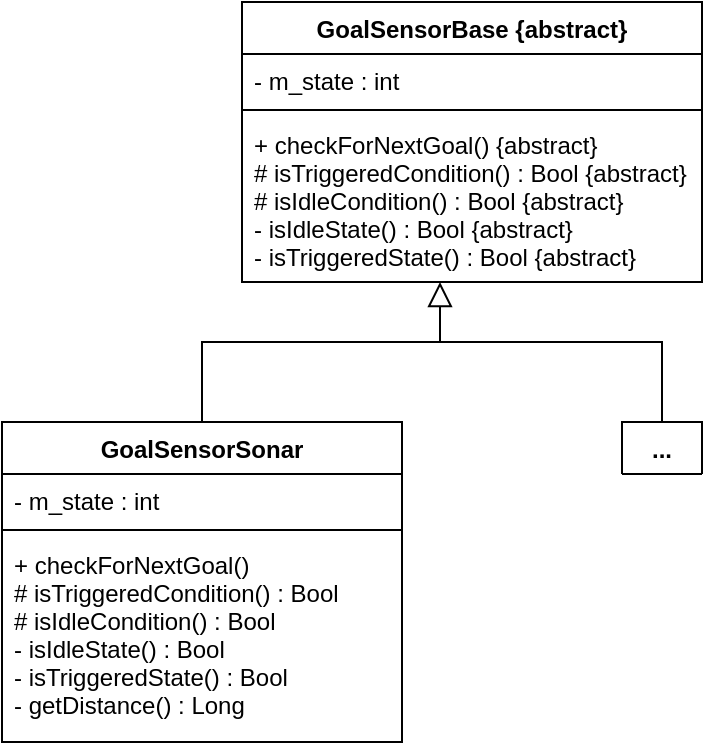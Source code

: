 <mxfile version="12.9.13" type="device"><diagram id="C5RBs43oDa-KdzZeNtuy" name="Page-1"><mxGraphModel dx="853" dy="493" grid="1" gridSize="10" guides="1" tooltips="1" connect="1" arrows="1" fold="1" page="1" pageScale="1" pageWidth="827" pageHeight="1169" math="0" shadow="0"><root><mxCell id="WIyWlLk6GJQsqaUBKTNV-0"/><mxCell id="WIyWlLk6GJQsqaUBKTNV-1" parent="WIyWlLk6GJQsqaUBKTNV-0"/><mxCell id="ECAxJpWKm75R5p4ILyRv-18" style="edgeStyle=orthogonalEdgeStyle;rounded=0;orthogonalLoop=1;jettySize=auto;html=1;endArrow=block;endFill=0;endSize=10;" parent="WIyWlLk6GJQsqaUBKTNV-1" source="ECAxJpWKm75R5p4ILyRv-10" target="FYccLrKfoliNGtK55LhG-5" edge="1"><mxGeometry relative="1" as="geometry"><mxPoint x="225" y="140" as="targetPoint"/><Array as="points"><mxPoint x="120" y="180"/><mxPoint x="239" y="180"/></Array></mxGeometry></mxCell><mxCell id="FYccLrKfoliNGtK55LhG-2" value="GoalSensorBase {abstract}" style="swimlane;fontStyle=1;align=center;verticalAlign=top;childLayout=stackLayout;horizontal=1;startSize=26;horizontalStack=0;resizeParent=1;resizeParentMax=0;resizeLast=0;collapsible=1;marginBottom=0;" vertex="1" parent="WIyWlLk6GJQsqaUBKTNV-1"><mxGeometry x="140" y="10" width="230" height="140" as="geometry"/></mxCell><mxCell id="FYccLrKfoliNGtK55LhG-3" value="- m_state : int" style="text;strokeColor=none;fillColor=none;align=left;verticalAlign=top;spacingLeft=4;spacingRight=4;overflow=hidden;rotatable=0;points=[[0,0.5],[1,0.5]];portConstraint=eastwest;" vertex="1" parent="FYccLrKfoliNGtK55LhG-2"><mxGeometry y="26" width="230" height="24" as="geometry"/></mxCell><mxCell id="FYccLrKfoliNGtK55LhG-4" value="" style="line;strokeWidth=1;fillColor=none;align=left;verticalAlign=middle;spacingTop=-1;spacingLeft=3;spacingRight=3;rotatable=0;labelPosition=right;points=[];portConstraint=eastwest;" vertex="1" parent="FYccLrKfoliNGtK55LhG-2"><mxGeometry y="50" width="230" height="8" as="geometry"/></mxCell><mxCell id="FYccLrKfoliNGtK55LhG-5" value="+ checkForNextGoal() {abstract}&#10;# isTriggeredCondition() : Bool {abstract}&#10;# isIdleCondition() : Bool {abstract}&#10;- isIdleState() : Bool {abstract}&#10;- isTriggeredState() : Bool {abstract}" style="text;strokeColor=none;fillColor=none;align=left;verticalAlign=top;spacingLeft=4;spacingRight=4;overflow=hidden;rotatable=0;points=[[0,0.5],[1,0.5]];portConstraint=eastwest;" vertex="1" parent="FYccLrKfoliNGtK55LhG-2"><mxGeometry y="58" width="230" height="82" as="geometry"/></mxCell><mxCell id="ECAxJpWKm75R5p4ILyRv-10" value="GoalSensorSonar" style="swimlane;fontStyle=1;align=center;verticalAlign=top;childLayout=stackLayout;horizontal=1;startSize=26;horizontalStack=0;resizeParent=1;resizeParentMax=0;resizeLast=0;collapsible=1;marginBottom=0;" parent="WIyWlLk6GJQsqaUBKTNV-1" vertex="1"><mxGeometry x="20" y="220" width="200" height="160" as="geometry"/></mxCell><mxCell id="ECAxJpWKm75R5p4ILyRv-11" value="- m_state : int" style="text;strokeColor=none;fillColor=none;align=left;verticalAlign=top;spacingLeft=4;spacingRight=4;overflow=hidden;rotatable=0;points=[[0,0.5],[1,0.5]];portConstraint=eastwest;" parent="ECAxJpWKm75R5p4ILyRv-10" vertex="1"><mxGeometry y="26" width="200" height="24" as="geometry"/></mxCell><mxCell id="ECAxJpWKm75R5p4ILyRv-12" value="" style="line;strokeWidth=1;fillColor=none;align=left;verticalAlign=middle;spacingTop=-1;spacingLeft=3;spacingRight=3;rotatable=0;labelPosition=right;points=[];portConstraint=eastwest;" parent="ECAxJpWKm75R5p4ILyRv-10" vertex="1"><mxGeometry y="50" width="200" height="8" as="geometry"/></mxCell><mxCell id="ECAxJpWKm75R5p4ILyRv-13" value="+ checkForNextGoal() &#10;# isTriggeredCondition() : Bool &#10;# isIdleCondition() : Bool &#10;- isIdleState() : Bool &#10;- isTriggeredState() : Bool &#10;- getDistance() : Long" style="text;strokeColor=none;fillColor=none;align=left;verticalAlign=top;spacingLeft=4;spacingRight=4;overflow=hidden;rotatable=0;points=[[0,0.5],[1,0.5]];portConstraint=eastwest;" parent="ECAxJpWKm75R5p4ILyRv-10" vertex="1"><mxGeometry y="58" width="200" height="102" as="geometry"/></mxCell><mxCell id="FYccLrKfoliNGtK55LhG-14" value="" style="edgeStyle=orthogonalEdgeStyle;rounded=0;orthogonalLoop=1;jettySize=auto;html=1;endArrow=none;endFill=0;" edge="1" parent="WIyWlLk6GJQsqaUBKTNV-1" source="ECAxJpWKm75R5p4ILyRv-88"><mxGeometry relative="1" as="geometry"><mxPoint x="170" y="180" as="targetPoint"/><Array as="points"><mxPoint x="350" y="180"/></Array></mxGeometry></mxCell><mxCell id="ECAxJpWKm75R5p4ILyRv-88" value="..." style="swimlane;fontStyle=1;align=center;verticalAlign=top;childLayout=stackLayout;horizontal=1;startSize=26;horizontalStack=0;resizeParent=1;resizeParentMax=0;resizeLast=0;collapsible=1;marginBottom=0;" parent="WIyWlLk6GJQsqaUBKTNV-1" vertex="1" collapsed="1"><mxGeometry x="330" y="220" width="40" height="26" as="geometry"><mxRectangle x="410" y="36" width="200" height="104" as="alternateBounds"/></mxGeometry></mxCell><mxCell id="ECAxJpWKm75R5p4ILyRv-89" value="- m_webcam: Rospy.Subscriber&#10;- m_timeBetweenFrames : float" style="text;strokeColor=none;fillColor=none;align=left;verticalAlign=top;spacingLeft=4;spacingRight=4;overflow=hidden;rotatable=0;points=[[0,0.5],[1,0.5]];portConstraint=eastwest;" parent="ECAxJpWKm75R5p4ILyRv-88" vertex="1"><mxGeometry y="26" width="40" height="44" as="geometry"/></mxCell><mxCell id="ECAxJpWKm75R5p4ILyRv-90" value="" style="line;strokeWidth=1;fillColor=none;align=left;verticalAlign=middle;spacingTop=-1;spacingLeft=3;spacingRight=3;rotatable=0;labelPosition=right;points=[];portConstraint=eastwest;" parent="ECAxJpWKm75R5p4ILyRv-88" vertex="1"><mxGeometry y="70" width="40" height="8" as="geometry"/></mxCell><mxCell id="ECAxJpWKm75R5p4ILyRv-91" value="+ getNextFrame() " style="text;strokeColor=none;fillColor=none;align=left;verticalAlign=top;spacingLeft=4;spacingRight=4;overflow=hidden;rotatable=0;points=[[0,0.5],[1,0.5]];portConstraint=eastwest;" parent="ECAxJpWKm75R5p4ILyRv-88" vertex="1"><mxGeometry y="78" width="40" height="26" as="geometry"/></mxCell></root></mxGraphModel></diagram></mxfile>